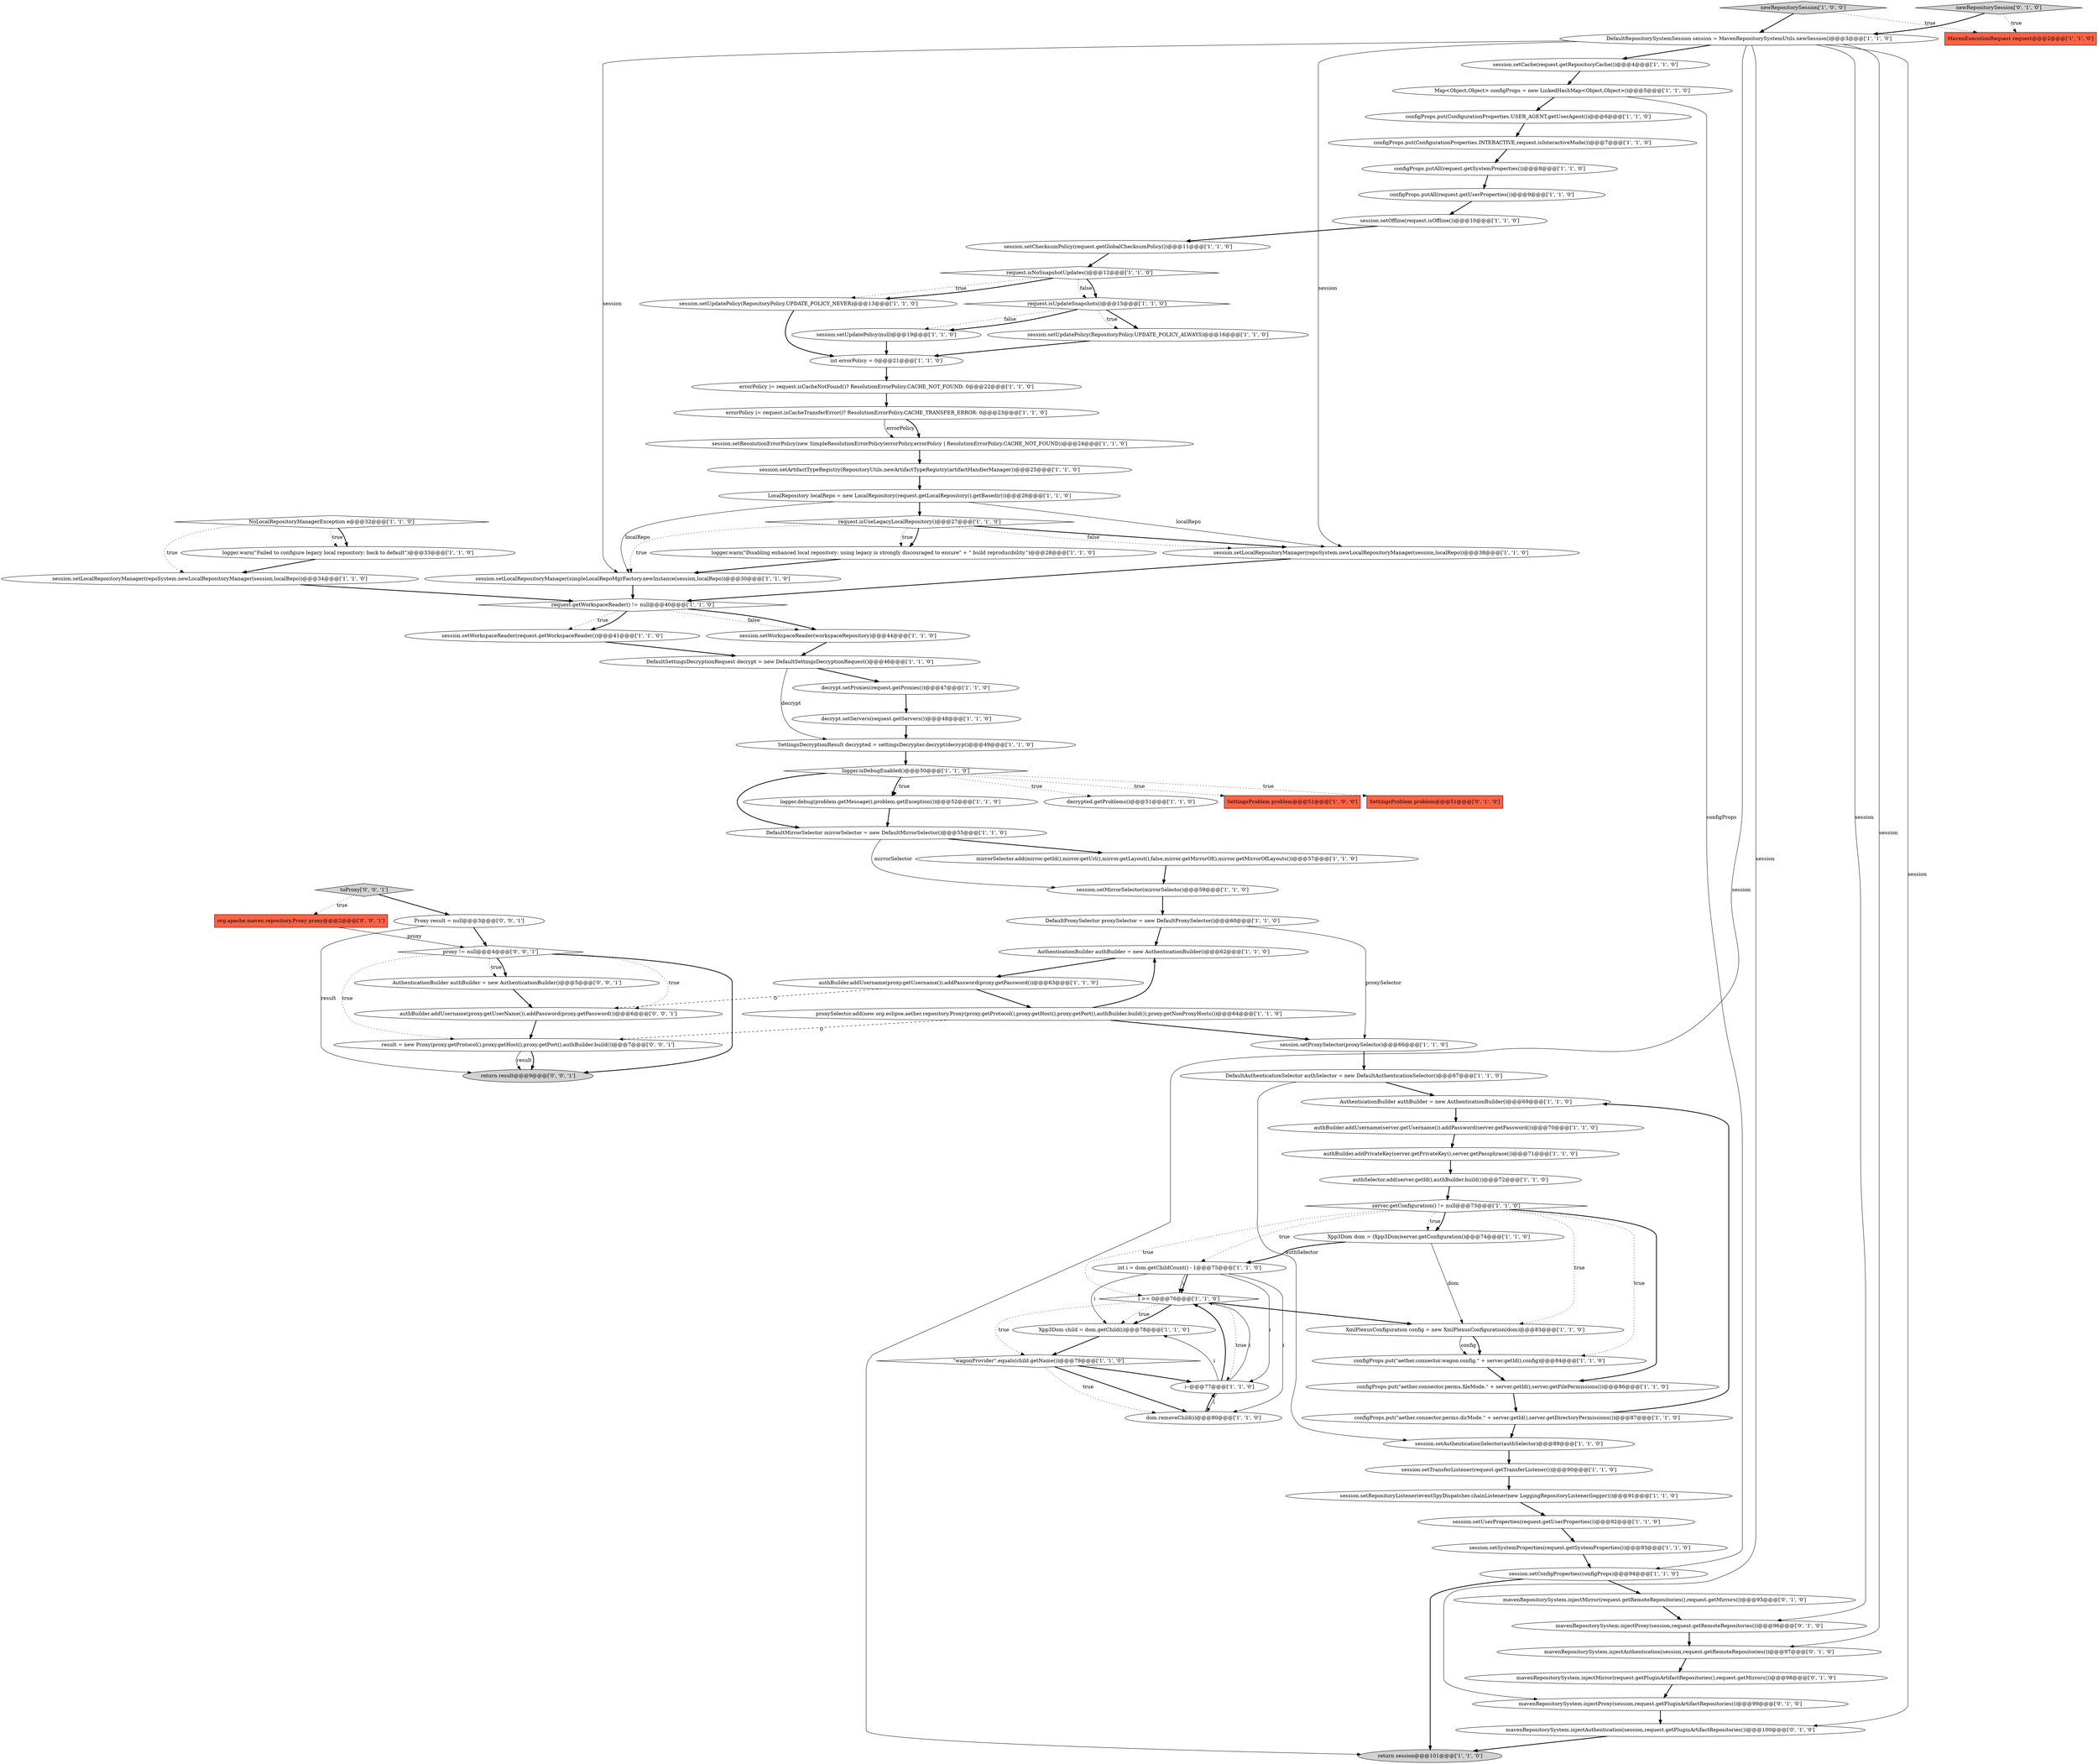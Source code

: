 digraph {
43 [style = filled, label = "request.isUseLegacyLocalRepository()@@@27@@@['1', '1', '0']", fillcolor = white, shape = diamond image = "AAA0AAABBB1BBB"];
32 [style = filled, label = "session.setChecksumPolicy(request.getGlobalChecksumPolicy())@@@11@@@['1', '1', '0']", fillcolor = white, shape = ellipse image = "AAA0AAABBB1BBB"];
41 [style = filled, label = "XmlPlexusConfiguration config = new XmlPlexusConfiguration(dom)@@@83@@@['1', '1', '0']", fillcolor = white, shape = ellipse image = "AAA0AAABBB1BBB"];
42 [style = filled, label = "session.setAuthenticationSelector(authSelector)@@@89@@@['1', '1', '0']", fillcolor = white, shape = ellipse image = "AAA0AAABBB1BBB"];
11 [style = filled, label = "Xpp3Dom child = dom.getChild(i)@@@78@@@['1', '1', '0']", fillcolor = white, shape = ellipse image = "AAA0AAABBB1BBB"];
70 [style = filled, label = "i >= 0@@@76@@@['1', '1', '0']", fillcolor = white, shape = diamond image = "AAA0AAABBB1BBB"];
55 [style = filled, label = "int i = dom.getChildCount() - 1@@@75@@@['1', '1', '0']", fillcolor = white, shape = ellipse image = "AAA0AAABBB1BBB"];
87 [style = filled, label = "authBuilder.addUsername(proxy.getUserName()).addPassword(proxy.getPassword())@@@6@@@['0', '0', '1']", fillcolor = white, shape = ellipse image = "AAA0AAABBB3BBB"];
22 [style = filled, label = "authBuilder.addPrivateKey(server.getPrivateKey(),server.getPassphrase())@@@71@@@['1', '1', '0']", fillcolor = white, shape = ellipse image = "AAA0AAABBB1BBB"];
28 [style = filled, label = "session.setUpdatePolicy(RepositoryPolicy.UPDATE_POLICY_NEVER)@@@13@@@['1', '1', '0']", fillcolor = white, shape = ellipse image = "AAA0AAABBB1BBB"];
64 [style = filled, label = "session.setTransferListener(request.getTransferListener())@@@90@@@['1', '1', '0']", fillcolor = white, shape = ellipse image = "AAA0AAABBB1BBB"];
3 [style = filled, label = "session.setMirrorSelector(mirrorSelector)@@@59@@@['1', '1', '0']", fillcolor = white, shape = ellipse image = "AAA0AAABBB1BBB"];
66 [style = filled, label = "errorPolicy |= request.isCacheTransferError()? ResolutionErrorPolicy.CACHE_TRANSFER_ERROR: 0@@@23@@@['1', '1', '0']", fillcolor = white, shape = ellipse image = "AAA0AAABBB1BBB"];
27 [style = filled, label = "configProps.putAll(request.getSystemProperties())@@@8@@@['1', '1', '0']", fillcolor = white, shape = ellipse image = "AAA0AAABBB1BBB"];
40 [style = filled, label = "DefaultProxySelector proxySelector = new DefaultProxySelector()@@@60@@@['1', '1', '0']", fillcolor = white, shape = ellipse image = "AAA0AAABBB1BBB"];
72 [style = filled, label = "mavenRepositorySystem.injectMirror(request.getRemoteRepositories(),request.getMirrors())@@@95@@@['0', '1', '0']", fillcolor = white, shape = ellipse image = "AAA1AAABBB2BBB"];
29 [style = filled, label = "session.setWorkspaceReader(request.getWorkspaceReader())@@@41@@@['1', '1', '0']", fillcolor = white, shape = ellipse image = "AAA0AAABBB1BBB"];
62 [style = filled, label = "session.setUpdatePolicy(RepositoryPolicy.UPDATE_POLICY_ALWAYS)@@@16@@@['1', '1', '0']", fillcolor = white, shape = ellipse image = "AAA0AAABBB1BBB"];
49 [style = filled, label = "configProps.put(\"aether.connector.perms.fileMode.\" + server.getId(),server.getFilePermissions())@@@86@@@['1', '1', '0']", fillcolor = white, shape = ellipse image = "AAA0AAABBB1BBB"];
69 [style = filled, label = "session.setLocalRepositoryManager(repoSystem.newLocalRepositoryManager(session,localRepo))@@@38@@@['1', '1', '0']", fillcolor = white, shape = ellipse image = "AAA0AAABBB1BBB"];
10 [style = filled, label = "decrypted.getProblems()@@@51@@@['1', '1', '0']", fillcolor = white, shape = ellipse image = "AAA0AAABBB1BBB"];
75 [style = filled, label = "mavenRepositorySystem.injectProxy(session,request.getRemoteRepositories())@@@96@@@['0', '1', '0']", fillcolor = white, shape = ellipse image = "AAA1AAABBB2BBB"];
59 [style = filled, label = "authBuilder.addUsername(server.getUsername()).addPassword(server.getPassword())@@@70@@@['1', '1', '0']", fillcolor = white, shape = ellipse image = "AAA0AAABBB1BBB"];
77 [style = filled, label = "mavenRepositorySystem.injectAuthentication(session,request.getRemoteRepositories())@@@97@@@['0', '1', '0']", fillcolor = white, shape = ellipse image = "AAA1AAABBB2BBB"];
38 [style = filled, label = "server.getConfiguration() != null@@@73@@@['1', '1', '0']", fillcolor = white, shape = diamond image = "AAA0AAABBB1BBB"];
12 [style = filled, label = "session.setCache(request.getRepositoryCache())@@@4@@@['1', '1', '0']", fillcolor = white, shape = ellipse image = "AAA0AAABBB1BBB"];
63 [style = filled, label = "session.setResolutionErrorPolicy(new SimpleResolutionErrorPolicy(errorPolicy,errorPolicy | ResolutionErrorPolicy.CACHE_NOT_FOUND))@@@24@@@['1', '1', '0']", fillcolor = white, shape = ellipse image = "AAA0AAABBB1BBB"];
15 [style = filled, label = "\"wagonProvider\".equals(child.getName())@@@79@@@['1', '1', '0']", fillcolor = white, shape = diamond image = "AAA0AAABBB1BBB"];
83 [style = filled, label = "AuthenticationBuilder authBuilder = new AuthenticationBuilder()@@@5@@@['0', '0', '1']", fillcolor = white, shape = ellipse image = "AAA0AAABBB3BBB"];
20 [style = filled, label = "DefaultMirrorSelector mirrorSelector = new DefaultMirrorSelector()@@@55@@@['1', '1', '0']", fillcolor = white, shape = ellipse image = "AAA0AAABBB1BBB"];
17 [style = filled, label = "request.getWorkspaceReader() != null@@@40@@@['1', '1', '0']", fillcolor = white, shape = diamond image = "AAA0AAABBB1BBB"];
65 [style = filled, label = "session.setRepositoryListener(eventSpyDispatcher.chainListener(new LoggingRepositoryListener(logger)))@@@91@@@['1', '1', '0']", fillcolor = white, shape = ellipse image = "AAA0AAABBB1BBB"];
84 [style = filled, label = "return result@@@9@@@['0', '0', '1']", fillcolor = lightgray, shape = ellipse image = "AAA0AAABBB3BBB"];
0 [style = filled, label = "DefaultRepositorySystemSession session = MavenRepositorySystemUtils.newSession()@@@3@@@['1', '1', '0']", fillcolor = white, shape = ellipse image = "AAA0AAABBB1BBB"];
45 [style = filled, label = "DefaultSettingsDecryptionRequest decrypt = new DefaultSettingsDecryptionRequest()@@@46@@@['1', '1', '0']", fillcolor = white, shape = ellipse image = "AAA0AAABBB1BBB"];
19 [style = filled, label = "configProps.put(ConfigurationProperties.USER_AGENT,getUserAgent())@@@6@@@['1', '1', '0']", fillcolor = white, shape = ellipse image = "AAA0AAABBB1BBB"];
44 [style = filled, label = "configProps.putAll(request.getUserProperties())@@@9@@@['1', '1', '0']", fillcolor = white, shape = ellipse image = "AAA0AAABBB1BBB"];
51 [style = filled, label = "i--@@@77@@@['1', '1', '0']", fillcolor = white, shape = ellipse image = "AAA0AAABBB1BBB"];
4 [style = filled, label = "SettingsDecryptionResult decrypted = settingsDecrypter.decrypt(decrypt)@@@49@@@['1', '1', '0']", fillcolor = white, shape = ellipse image = "AAA0AAABBB1BBB"];
21 [style = filled, label = "logger.debug(problem.getMessage(),problem.getException())@@@52@@@['1', '1', '0']", fillcolor = white, shape = ellipse image = "AAA0AAABBB1BBB"];
6 [style = filled, label = "return session@@@101@@@['1', '1', '0']", fillcolor = lightgray, shape = ellipse image = "AAA0AAABBB1BBB"];
74 [style = filled, label = "mavenRepositorySystem.injectMirror(request.getPluginArtifactRepositories(),request.getMirrors())@@@98@@@['0', '1', '0']", fillcolor = white, shape = ellipse image = "AAA1AAABBB2BBB"];
67 [style = filled, label = "session.setUserProperties(request.getUserProperties())@@@92@@@['1', '1', '0']", fillcolor = white, shape = ellipse image = "AAA0AAABBB1BBB"];
54 [style = filled, label = "logger.warn(\"Disabling enhanced local repository: using legacy is strongly discouraged to ensure\" + \" build reproducibility.\")@@@28@@@['1', '1', '0']", fillcolor = white, shape = ellipse image = "AAA0AAABBB1BBB"];
18 [style = filled, label = "mirrorSelector.add(mirror.getId(),mirror.getUrl(),mirror.getLayout(),false,mirror.getMirrorOf(),mirror.getMirrorOfLayouts())@@@57@@@['1', '1', '0']", fillcolor = white, shape = ellipse image = "AAA0AAABBB1BBB"];
46 [style = filled, label = "session.setWorkspaceReader(workspaceRepository)@@@44@@@['1', '1', '0']", fillcolor = white, shape = ellipse image = "AAA0AAABBB1BBB"];
23 [style = filled, label = "session.setConfigProperties(configProps)@@@94@@@['1', '1', '0']", fillcolor = white, shape = ellipse image = "AAA0AAABBB1BBB"];
81 [style = filled, label = "toProxy['0', '0', '1']", fillcolor = lightgray, shape = diamond image = "AAA0AAABBB3BBB"];
76 [style = filled, label = "mavenRepositorySystem.injectProxy(session,request.getPluginArtifactRepositories())@@@99@@@['0', '1', '0']", fillcolor = white, shape = ellipse image = "AAA1AAABBB2BBB"];
47 [style = filled, label = "authSelector.add(server.getId(),authBuilder.build())@@@72@@@['1', '1', '0']", fillcolor = white, shape = ellipse image = "AAA0AAABBB1BBB"];
50 [style = filled, label = "logger.warn(\"Failed to configure legacy local repository: back to default\")@@@33@@@['1', '1', '0']", fillcolor = white, shape = ellipse image = "AAA0AAABBB1BBB"];
16 [style = filled, label = "session.setUpdatePolicy(null)@@@19@@@['1', '1', '0']", fillcolor = white, shape = ellipse image = "AAA0AAABBB1BBB"];
34 [style = filled, label = "AuthenticationBuilder authBuilder = new AuthenticationBuilder()@@@62@@@['1', '1', '0']", fillcolor = white, shape = ellipse image = "AAA0AAABBB1BBB"];
25 [style = filled, label = "newRepositorySession['1', '0', '0']", fillcolor = lightgray, shape = diamond image = "AAA0AAABBB1BBB"];
30 [style = filled, label = "session.setLocalRepositoryManager(repoSystem.newLocalRepositoryManager(session,localRepo))@@@34@@@['1', '1', '0']", fillcolor = white, shape = ellipse image = "AAA0AAABBB1BBB"];
5 [style = filled, label = "SettingsProblem problem@@@51@@@['1', '0', '0']", fillcolor = tomato, shape = box image = "AAA0AAABBB1BBB"];
31 [style = filled, label = "Xpp3Dom dom = (Xpp3Dom)server.getConfiguration()@@@74@@@['1', '1', '0']", fillcolor = white, shape = ellipse image = "AAA0AAABBB1BBB"];
14 [style = filled, label = "logger.isDebugEnabled()@@@50@@@['1', '1', '0']", fillcolor = white, shape = diamond image = "AAA0AAABBB1BBB"];
13 [style = filled, label = "proxySelector.add(new org.eclipse.aether.repository.Proxy(proxy.getProtocol(),proxy.getHost(),proxy.getPort(),authBuilder.build()),proxy.getNonProxyHosts())@@@64@@@['1', '1', '0']", fillcolor = white, shape = ellipse image = "AAA0AAABBB1BBB"];
33 [style = filled, label = "LocalRepository localRepo = new LocalRepository(request.getLocalRepository().getBasedir())@@@26@@@['1', '1', '0']", fillcolor = white, shape = ellipse image = "AAA0AAABBB1BBB"];
78 [style = filled, label = "newRepositorySession['0', '1', '0']", fillcolor = lightgray, shape = diamond image = "AAA0AAABBB2BBB"];
57 [style = filled, label = "decrypt.setProxies(request.getProxies())@@@47@@@['1', '1', '0']", fillcolor = white, shape = ellipse image = "AAA0AAABBB1BBB"];
68 [style = filled, label = "errorPolicy |= request.isCacheNotFound()? ResolutionErrorPolicy.CACHE_NOT_FOUND: 0@@@22@@@['1', '1', '0']", fillcolor = white, shape = ellipse image = "AAA0AAABBB1BBB"];
82 [style = filled, label = "result = new Proxy(proxy.getProtocol(),proxy.getHost(),proxy.getPort(),authBuilder.build())@@@7@@@['0', '0', '1']", fillcolor = white, shape = ellipse image = "AAA0AAABBB3BBB"];
58 [style = filled, label = "NoLocalRepositoryManagerException e@@@32@@@['1', '1', '0']", fillcolor = white, shape = diamond image = "AAA0AAABBB1BBB"];
86 [style = filled, label = "proxy != null@@@4@@@['0', '0', '1']", fillcolor = white, shape = diamond image = "AAA0AAABBB3BBB"];
26 [style = filled, label = "decrypt.setServers(request.getServers())@@@48@@@['1', '1', '0']", fillcolor = white, shape = ellipse image = "AAA0AAABBB1BBB"];
35 [style = filled, label = "DefaultAuthenticationSelector authSelector = new DefaultAuthenticationSelector()@@@67@@@['1', '1', '0']", fillcolor = white, shape = ellipse image = "AAA0AAABBB1BBB"];
85 [style = filled, label = "org.apache.maven.repository.Proxy proxy@@@2@@@['0', '0', '1']", fillcolor = tomato, shape = box image = "AAA0AAABBB3BBB"];
53 [style = filled, label = "session.setArtifactTypeRegistry(RepositoryUtils.newArtifactTypeRegistry(artifactHandlerManager))@@@25@@@['1', '1', '0']", fillcolor = white, shape = ellipse image = "AAA0AAABBB1BBB"];
79 [style = filled, label = "mavenRepositorySystem.injectAuthentication(session,request.getPluginArtifactRepositories())@@@100@@@['0', '1', '0']", fillcolor = white, shape = ellipse image = "AAA1AAABBB2BBB"];
73 [style = filled, label = "SettingsProblem problem@@@51@@@['0', '1', '0']", fillcolor = tomato, shape = box image = "AAA0AAABBB2BBB"];
61 [style = filled, label = "int errorPolicy = 0@@@21@@@['1', '1', '0']", fillcolor = white, shape = ellipse image = "AAA0AAABBB1BBB"];
9 [style = filled, label = "session.setLocalRepositoryManager(simpleLocalRepoMgrFactory.newInstance(session,localRepo))@@@30@@@['1', '1', '0']", fillcolor = white, shape = ellipse image = "AAA0AAABBB1BBB"];
48 [style = filled, label = "session.setSystemProperties(request.getSystemProperties())@@@93@@@['1', '1', '0']", fillcolor = white, shape = ellipse image = "AAA0AAABBB1BBB"];
2 [style = filled, label = "configProps.put(\"aether.connector.wagon.config.\" + server.getId(),config)@@@84@@@['1', '1', '0']", fillcolor = white, shape = ellipse image = "AAA0AAABBB1BBB"];
24 [style = filled, label = "request.isUpdateSnapshots()@@@15@@@['1', '1', '0']", fillcolor = white, shape = diamond image = "AAA0AAABBB1BBB"];
7 [style = filled, label = "MavenExecutionRequest request@@@2@@@['1', '1', '0']", fillcolor = tomato, shape = box image = "AAA0AAABBB1BBB"];
8 [style = filled, label = "request.isNoSnapshotUpdates()@@@12@@@['1', '1', '0']", fillcolor = white, shape = diamond image = "AAA0AAABBB1BBB"];
1 [style = filled, label = "configProps.put(ConfigurationProperties.INTERACTIVE,request.isInteractiveMode())@@@7@@@['1', '1', '0']", fillcolor = white, shape = ellipse image = "AAA0AAABBB1BBB"];
36 [style = filled, label = "session.setProxySelector(proxySelector)@@@66@@@['1', '1', '0']", fillcolor = white, shape = ellipse image = "AAA0AAABBB1BBB"];
60 [style = filled, label = "configProps.put(\"aether.connector.perms.dirMode.\" + server.getId(),server.getDirectoryPermissions())@@@87@@@['1', '1', '0']", fillcolor = white, shape = ellipse image = "AAA0AAABBB1BBB"];
56 [style = filled, label = "dom.removeChild(i)@@@80@@@['1', '1', '0']", fillcolor = white, shape = ellipse image = "AAA0AAABBB1BBB"];
80 [style = filled, label = "Proxy result = null@@@3@@@['0', '0', '1']", fillcolor = white, shape = ellipse image = "AAA0AAABBB3BBB"];
52 [style = filled, label = "Map<Object,Object> configProps = new LinkedHashMap<Object,Object>()@@@5@@@['1', '1', '0']", fillcolor = white, shape = ellipse image = "AAA0AAABBB1BBB"];
71 [style = filled, label = "AuthenticationBuilder authBuilder = new AuthenticationBuilder()@@@69@@@['1', '1', '0']", fillcolor = white, shape = ellipse image = "AAA0AAABBB1BBB"];
39 [style = filled, label = "authBuilder.addUsername(proxy.getUsername()).addPassword(proxy.getPassword())@@@63@@@['1', '1', '0']", fillcolor = white, shape = ellipse image = "AAA0AAABBB1BBB"];
37 [style = filled, label = "session.setOffline(request.isOffline())@@@10@@@['1', '1', '0']", fillcolor = white, shape = ellipse image = "AAA0AAABBB1BBB"];
86->87 [style = dotted, label="true"];
43->54 [style = bold, label=""];
49->60 [style = bold, label=""];
0->75 [style = solid, label="session"];
14->5 [style = dotted, label="true"];
86->83 [style = dotted, label="true"];
59->22 [style = bold, label=""];
23->72 [style = bold, label=""];
16->61 [style = bold, label=""];
80->86 [style = bold, label=""];
15->56 [style = bold, label=""];
86->83 [style = bold, label=""];
33->69 [style = solid, label="localRepo"];
13->34 [style = bold, label=""];
66->63 [style = solid, label="errorPolicy"];
53->33 [style = bold, label=""];
44->37 [style = bold, label=""];
0->9 [style = solid, label="session"];
65->67 [style = bold, label=""];
43->69 [style = bold, label=""];
55->51 [style = solid, label="i"];
68->66 [style = bold, label=""];
86->82 [style = dotted, label="true"];
9->17 [style = bold, label=""];
61->68 [style = bold, label=""];
52->23 [style = solid, label="configProps"];
64->65 [style = bold, label=""];
78->7 [style = dotted, label="true"];
50->30 [style = bold, label=""];
8->28 [style = dotted, label="true"];
40->36 [style = solid, label="proxySelector"];
55->56 [style = solid, label="i"];
0->79 [style = solid, label="session"];
8->24 [style = dotted, label="false"];
70->11 [style = dotted, label="true"];
82->84 [style = bold, label=""];
3->40 [style = bold, label=""];
36->35 [style = bold, label=""];
69->17 [style = bold, label=""];
42->64 [style = bold, label=""];
27->44 [style = bold, label=""];
55->11 [style = solid, label="i"];
35->42 [style = solid, label="authSelector"];
70->51 [style = dotted, label="true"];
14->21 [style = bold, label=""];
39->13 [style = bold, label=""];
20->18 [style = bold, label=""];
58->50 [style = dotted, label="true"];
43->54 [style = dotted, label="true"];
38->2 [style = dotted, label="true"];
37->32 [style = bold, label=""];
26->4 [style = bold, label=""];
76->79 [style = bold, label=""];
67->48 [style = bold, label=""];
86->84 [style = bold, label=""];
38->31 [style = dotted, label="true"];
46->45 [style = bold, label=""];
63->53 [style = bold, label=""];
81->80 [style = bold, label=""];
66->63 [style = bold, label=""];
21->20 [style = bold, label=""];
28->61 [style = bold, label=""];
0->12 [style = bold, label=""];
60->71 [style = bold, label=""];
47->38 [style = bold, label=""];
0->76 [style = solid, label="session"];
0->77 [style = solid, label="session"];
38->31 [style = bold, label=""];
70->41 [style = bold, label=""];
51->11 [style = solid, label="i"];
34->39 [style = bold, label=""];
38->70 [style = dotted, label="true"];
30->17 [style = bold, label=""];
24->16 [style = dotted, label="false"];
60->42 [style = bold, label=""];
17->29 [style = dotted, label="true"];
20->3 [style = solid, label="mirrorSelector"];
52->19 [style = bold, label=""];
43->9 [style = dotted, label="true"];
29->45 [style = bold, label=""];
55->70 [style = bold, label=""];
56->51 [style = bold, label=""];
39->87 [style = dashed, label="0"];
24->62 [style = bold, label=""];
17->46 [style = dotted, label="false"];
31->41 [style = solid, label="dom"];
51->70 [style = solid, label="i"];
57->26 [style = bold, label=""];
41->2 [style = bold, label=""];
38->49 [style = bold, label=""];
2->49 [style = bold, label=""];
0->6 [style = solid, label="session"];
81->85 [style = dotted, label="true"];
1->27 [style = bold, label=""];
74->76 [style = bold, label=""];
83->87 [style = bold, label=""];
11->15 [style = bold, label=""];
31->55 [style = bold, label=""];
82->84 [style = solid, label="result"];
77->74 [style = bold, label=""];
22->47 [style = bold, label=""];
87->82 [style = bold, label=""];
23->6 [style = bold, label=""];
24->16 [style = bold, label=""];
32->8 [style = bold, label=""];
40->34 [style = bold, label=""];
0->69 [style = solid, label="session"];
25->0 [style = bold, label=""];
45->4 [style = solid, label="decrypt"];
8->24 [style = bold, label=""];
13->36 [style = bold, label=""];
17->29 [style = bold, label=""];
70->11 [style = bold, label=""];
15->56 [style = dotted, label="true"];
33->43 [style = bold, label=""];
45->57 [style = bold, label=""];
58->50 [style = bold, label=""];
51->70 [style = bold, label=""];
18->3 [style = bold, label=""];
80->84 [style = solid, label="result"];
51->56 [style = solid, label="i"];
43->69 [style = dotted, label="false"];
33->9 [style = solid, label="localRepo"];
19->1 [style = bold, label=""];
38->55 [style = dotted, label="true"];
62->61 [style = bold, label=""];
70->15 [style = dotted, label="true"];
71->59 [style = bold, label=""];
38->41 [style = dotted, label="true"];
79->6 [style = bold, label=""];
14->21 [style = dotted, label="true"];
54->9 [style = bold, label=""];
85->86 [style = solid, label="proxy"];
24->62 [style = dotted, label="true"];
35->71 [style = bold, label=""];
8->28 [style = bold, label=""];
48->23 [style = bold, label=""];
14->10 [style = dotted, label="true"];
14->73 [style = dotted, label="true"];
25->7 [style = dotted, label="true"];
4->14 [style = bold, label=""];
78->0 [style = bold, label=""];
58->30 [style = dotted, label="true"];
15->51 [style = bold, label=""];
72->75 [style = bold, label=""];
13->82 [style = dashed, label="0"];
75->77 [style = bold, label=""];
41->2 [style = solid, label="config"];
55->70 [style = solid, label="i"];
14->20 [style = bold, label=""];
17->46 [style = bold, label=""];
12->52 [style = bold, label=""];
}
